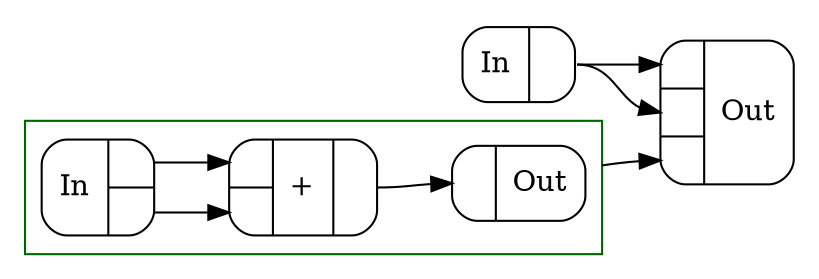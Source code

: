 digraph dup_adr {
  margin=0
  compound=true
  rankdir=LR
  node [shape=Mrecord]
  edge [fontsize=8,fontcolor=indigo]
  bgcolor=transparent
  nslimit=20
  subgraph clusterc0 { label=""; color=white; margin=0; c0 [label="{In|{<Out0>}}"] }
  subgraph cluster_4 {
    margin=8
    fontsize=20
    labeljust=r
    color=DarkGreen
    c2 [label="{{<In0>|<In1>}|+|{<Out0>}}"]
    c1 [label="{In|{<Out0>|<Out1>}}"]
    c3 [label="{{<In0>}|Out}"]
    c1:Out0 -> c2:In0 []
    c1:Out1 -> c2:In1 []
    c2:Out0 -> c3:In0 []
  }
  subgraph clusterc23 { label=""; color=white; margin=0; c23 [label="{{<In0>|<In1>|<In2>}|Out}"] }
  c0:Out0 -> c23:In0 []
  c0:Out0 -> c23:In1 []
  c3 -> c23:In2 [ltail=cluster_4]
}
